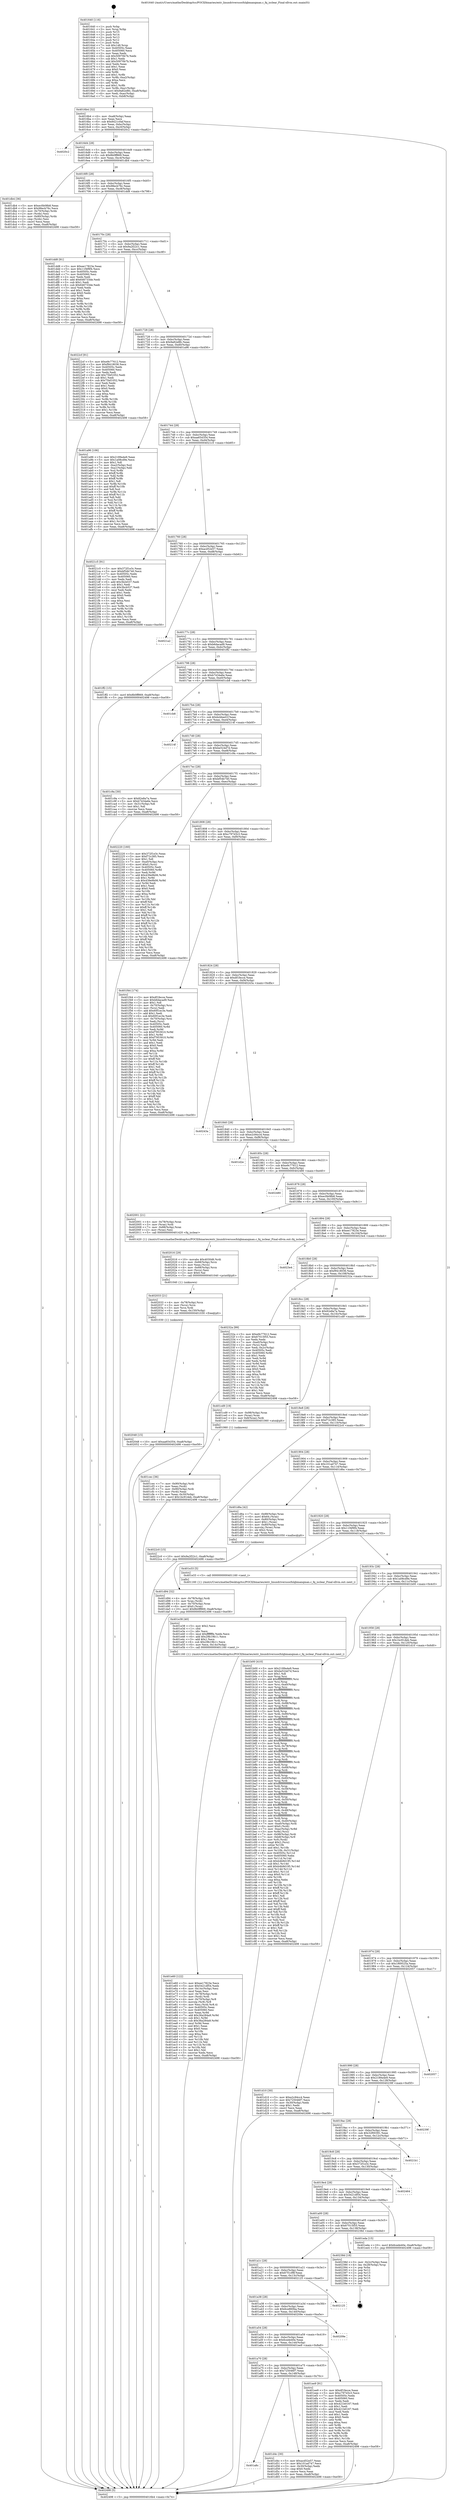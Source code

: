 digraph "0x401640" {
  label = "0x401640 (/mnt/c/Users/mathe/Desktop/tcc/POCII/binaries/extr_linuxdriverssocfslqbmanqman.c_fq_isclear_Final-ollvm.out::main(0))"
  labelloc = "t"
  node[shape=record]

  Entry [label="",width=0.3,height=0.3,shape=circle,fillcolor=black,style=filled]
  "0x4016b4" [label="{
     0x4016b4 [32]\l
     | [instrs]\l
     &nbsp;&nbsp;0x4016b4 \<+6\>: mov -0xa8(%rbp),%eax\l
     &nbsp;&nbsp;0x4016ba \<+2\>: mov %eax,%ecx\l
     &nbsp;&nbsp;0x4016bc \<+6\>: sub $0x8421c0af,%ecx\l
     &nbsp;&nbsp;0x4016c2 \<+6\>: mov %eax,-0xbc(%rbp)\l
     &nbsp;&nbsp;0x4016c8 \<+6\>: mov %ecx,-0xc0(%rbp)\l
     &nbsp;&nbsp;0x4016ce \<+6\>: je 00000000004020c2 \<main+0xa82\>\l
  }"]
  "0x4020c2" [label="{
     0x4020c2\l
  }", style=dashed]
  "0x4016d4" [label="{
     0x4016d4 [28]\l
     | [instrs]\l
     &nbsp;&nbsp;0x4016d4 \<+5\>: jmp 00000000004016d9 \<main+0x99\>\l
     &nbsp;&nbsp;0x4016d9 \<+6\>: mov -0xbc(%rbp),%eax\l
     &nbsp;&nbsp;0x4016df \<+5\>: sub $0x8b0ff869,%eax\l
     &nbsp;&nbsp;0x4016e4 \<+6\>: mov %eax,-0xc4(%rbp)\l
     &nbsp;&nbsp;0x4016ea \<+6\>: je 0000000000401db4 \<main+0x774\>\l
  }"]
  Exit [label="",width=0.3,height=0.3,shape=circle,fillcolor=black,style=filled,peripheries=2]
  "0x401db4" [label="{
     0x401db4 [36]\l
     | [instrs]\l
     &nbsp;&nbsp;0x401db4 \<+5\>: mov $0xec0b08b8,%eax\l
     &nbsp;&nbsp;0x401db9 \<+5\>: mov $0x98ecb76c,%ecx\l
     &nbsp;&nbsp;0x401dbe \<+4\>: mov -0x70(%rbp),%rdx\l
     &nbsp;&nbsp;0x401dc2 \<+2\>: mov (%rdx),%esi\l
     &nbsp;&nbsp;0x401dc4 \<+4\>: mov -0x80(%rbp),%rdx\l
     &nbsp;&nbsp;0x401dc8 \<+2\>: cmp (%rdx),%esi\l
     &nbsp;&nbsp;0x401dca \<+3\>: cmovl %ecx,%eax\l
     &nbsp;&nbsp;0x401dcd \<+6\>: mov %eax,-0xa8(%rbp)\l
     &nbsp;&nbsp;0x401dd3 \<+5\>: jmp 0000000000402498 \<main+0xe58\>\l
  }"]
  "0x4016f0" [label="{
     0x4016f0 [28]\l
     | [instrs]\l
     &nbsp;&nbsp;0x4016f0 \<+5\>: jmp 00000000004016f5 \<main+0xb5\>\l
     &nbsp;&nbsp;0x4016f5 \<+6\>: mov -0xbc(%rbp),%eax\l
     &nbsp;&nbsp;0x4016fb \<+5\>: sub $0x98ecb76c,%eax\l
     &nbsp;&nbsp;0x401700 \<+6\>: mov %eax,-0xc8(%rbp)\l
     &nbsp;&nbsp;0x401706 \<+6\>: je 0000000000401dd8 \<main+0x798\>\l
  }"]
  "0x402048" [label="{
     0x402048 [15]\l
     | [instrs]\l
     &nbsp;&nbsp;0x402048 \<+10\>: movl $0xaa654354,-0xa8(%rbp)\l
     &nbsp;&nbsp;0x402052 \<+5\>: jmp 0000000000402498 \<main+0xe58\>\l
  }"]
  "0x401dd8" [label="{
     0x401dd8 [91]\l
     | [instrs]\l
     &nbsp;&nbsp;0x401dd8 \<+5\>: mov $0xee17823e,%eax\l
     &nbsp;&nbsp;0x401ddd \<+5\>: mov $0x11f4f9f4,%ecx\l
     &nbsp;&nbsp;0x401de2 \<+7\>: mov 0x40505c,%edx\l
     &nbsp;&nbsp;0x401de9 \<+7\>: mov 0x405060,%esi\l
     &nbsp;&nbsp;0x401df0 \<+2\>: mov %edx,%edi\l
     &nbsp;&nbsp;0x401df2 \<+6\>: add $0x646733de,%edi\l
     &nbsp;&nbsp;0x401df8 \<+3\>: sub $0x1,%edi\l
     &nbsp;&nbsp;0x401dfb \<+6\>: sub $0x646733de,%edi\l
     &nbsp;&nbsp;0x401e01 \<+3\>: imul %edi,%edx\l
     &nbsp;&nbsp;0x401e04 \<+3\>: and $0x1,%edx\l
     &nbsp;&nbsp;0x401e07 \<+3\>: cmp $0x0,%edx\l
     &nbsp;&nbsp;0x401e0a \<+4\>: sete %r8b\l
     &nbsp;&nbsp;0x401e0e \<+3\>: cmp $0xa,%esi\l
     &nbsp;&nbsp;0x401e11 \<+4\>: setl %r9b\l
     &nbsp;&nbsp;0x401e15 \<+3\>: mov %r8b,%r10b\l
     &nbsp;&nbsp;0x401e18 \<+3\>: and %r9b,%r10b\l
     &nbsp;&nbsp;0x401e1b \<+3\>: xor %r9b,%r8b\l
     &nbsp;&nbsp;0x401e1e \<+3\>: or %r8b,%r10b\l
     &nbsp;&nbsp;0x401e21 \<+4\>: test $0x1,%r10b\l
     &nbsp;&nbsp;0x401e25 \<+3\>: cmovne %ecx,%eax\l
     &nbsp;&nbsp;0x401e28 \<+6\>: mov %eax,-0xa8(%rbp)\l
     &nbsp;&nbsp;0x401e2e \<+5\>: jmp 0000000000402498 \<main+0xe58\>\l
  }"]
  "0x40170c" [label="{
     0x40170c [28]\l
     | [instrs]\l
     &nbsp;&nbsp;0x40170c \<+5\>: jmp 0000000000401711 \<main+0xd1\>\l
     &nbsp;&nbsp;0x401711 \<+6\>: mov -0xbc(%rbp),%eax\l
     &nbsp;&nbsp;0x401717 \<+5\>: sub $0x9a2f22c1,%eax\l
     &nbsp;&nbsp;0x40171c \<+6\>: mov %eax,-0xcc(%rbp)\l
     &nbsp;&nbsp;0x401722 \<+6\>: je 00000000004022cf \<main+0xc8f\>\l
  }"]
  "0x402033" [label="{
     0x402033 [21]\l
     | [instrs]\l
     &nbsp;&nbsp;0x402033 \<+4\>: mov -0x78(%rbp),%rcx\l
     &nbsp;&nbsp;0x402037 \<+3\>: mov (%rcx),%rcx\l
     &nbsp;&nbsp;0x40203a \<+3\>: mov %rcx,%rdi\l
     &nbsp;&nbsp;0x40203d \<+6\>: mov %eax,-0x150(%rbp)\l
     &nbsp;&nbsp;0x402043 \<+5\>: call 0000000000401030 \<free@plt\>\l
     | [calls]\l
     &nbsp;&nbsp;0x401030 \{1\} (unknown)\l
  }"]
  "0x4022cf" [label="{
     0x4022cf [91]\l
     | [instrs]\l
     &nbsp;&nbsp;0x4022cf \<+5\>: mov $0xe9c77612,%eax\l
     &nbsp;&nbsp;0x4022d4 \<+5\>: mov $0xf9418036,%ecx\l
     &nbsp;&nbsp;0x4022d9 \<+7\>: mov 0x40505c,%edx\l
     &nbsp;&nbsp;0x4022e0 \<+7\>: mov 0x405060,%esi\l
     &nbsp;&nbsp;0x4022e7 \<+2\>: mov %edx,%edi\l
     &nbsp;&nbsp;0x4022e9 \<+6\>: add $0x75bf1052,%edi\l
     &nbsp;&nbsp;0x4022ef \<+3\>: sub $0x1,%edi\l
     &nbsp;&nbsp;0x4022f2 \<+6\>: sub $0x75bf1052,%edi\l
     &nbsp;&nbsp;0x4022f8 \<+3\>: imul %edi,%edx\l
     &nbsp;&nbsp;0x4022fb \<+3\>: and $0x1,%edx\l
     &nbsp;&nbsp;0x4022fe \<+3\>: cmp $0x0,%edx\l
     &nbsp;&nbsp;0x402301 \<+4\>: sete %r8b\l
     &nbsp;&nbsp;0x402305 \<+3\>: cmp $0xa,%esi\l
     &nbsp;&nbsp;0x402308 \<+4\>: setl %r9b\l
     &nbsp;&nbsp;0x40230c \<+3\>: mov %r8b,%r10b\l
     &nbsp;&nbsp;0x40230f \<+3\>: and %r9b,%r10b\l
     &nbsp;&nbsp;0x402312 \<+3\>: xor %r9b,%r8b\l
     &nbsp;&nbsp;0x402315 \<+3\>: or %r8b,%r10b\l
     &nbsp;&nbsp;0x402318 \<+4\>: test $0x1,%r10b\l
     &nbsp;&nbsp;0x40231c \<+3\>: cmovne %ecx,%eax\l
     &nbsp;&nbsp;0x40231f \<+6\>: mov %eax,-0xa8(%rbp)\l
     &nbsp;&nbsp;0x402325 \<+5\>: jmp 0000000000402498 \<main+0xe58\>\l
  }"]
  "0x401728" [label="{
     0x401728 [28]\l
     | [instrs]\l
     &nbsp;&nbsp;0x401728 \<+5\>: jmp 000000000040172d \<main+0xed\>\l
     &nbsp;&nbsp;0x40172d \<+6\>: mov -0xbc(%rbp),%eax\l
     &nbsp;&nbsp;0x401733 \<+5\>: sub $0x9a82e8fc,%eax\l
     &nbsp;&nbsp;0x401738 \<+6\>: mov %eax,-0xd0(%rbp)\l
     &nbsp;&nbsp;0x40173e \<+6\>: je 0000000000401a96 \<main+0x456\>\l
  }"]
  "0x402016" [label="{
     0x402016 [29]\l
     | [instrs]\l
     &nbsp;&nbsp;0x402016 \<+10\>: movabs $0x4030d6,%rdi\l
     &nbsp;&nbsp;0x402020 \<+4\>: mov -0x68(%rbp),%rcx\l
     &nbsp;&nbsp;0x402024 \<+2\>: mov %eax,(%rcx)\l
     &nbsp;&nbsp;0x402026 \<+4\>: mov -0x68(%rbp),%rcx\l
     &nbsp;&nbsp;0x40202a \<+2\>: mov (%rcx),%esi\l
     &nbsp;&nbsp;0x40202c \<+2\>: mov $0x0,%al\l
     &nbsp;&nbsp;0x40202e \<+5\>: call 0000000000401040 \<printf@plt\>\l
     | [calls]\l
     &nbsp;&nbsp;0x401040 \{1\} (unknown)\l
  }"]
  "0x401a96" [label="{
     0x401a96 [106]\l
     | [instrs]\l
     &nbsp;&nbsp;0x401a96 \<+5\>: mov $0x2189a4e9,%eax\l
     &nbsp;&nbsp;0x401a9b \<+5\>: mov $0x1a08cd9e,%ecx\l
     &nbsp;&nbsp;0x401aa0 \<+2\>: mov $0x1,%dl\l
     &nbsp;&nbsp;0x401aa2 \<+7\>: mov -0xa2(%rbp),%sil\l
     &nbsp;&nbsp;0x401aa9 \<+7\>: mov -0xa1(%rbp),%dil\l
     &nbsp;&nbsp;0x401ab0 \<+3\>: mov %sil,%r8b\l
     &nbsp;&nbsp;0x401ab3 \<+4\>: xor $0xff,%r8b\l
     &nbsp;&nbsp;0x401ab7 \<+3\>: mov %dil,%r9b\l
     &nbsp;&nbsp;0x401aba \<+4\>: xor $0xff,%r9b\l
     &nbsp;&nbsp;0x401abe \<+3\>: xor $0x1,%dl\l
     &nbsp;&nbsp;0x401ac1 \<+3\>: mov %r8b,%r10b\l
     &nbsp;&nbsp;0x401ac4 \<+4\>: and $0xff,%r10b\l
     &nbsp;&nbsp;0x401ac8 \<+3\>: and %dl,%sil\l
     &nbsp;&nbsp;0x401acb \<+3\>: mov %r9b,%r11b\l
     &nbsp;&nbsp;0x401ace \<+4\>: and $0xff,%r11b\l
     &nbsp;&nbsp;0x401ad2 \<+3\>: and %dl,%dil\l
     &nbsp;&nbsp;0x401ad5 \<+3\>: or %sil,%r10b\l
     &nbsp;&nbsp;0x401ad8 \<+3\>: or %dil,%r11b\l
     &nbsp;&nbsp;0x401adb \<+3\>: xor %r11b,%r10b\l
     &nbsp;&nbsp;0x401ade \<+3\>: or %r9b,%r8b\l
     &nbsp;&nbsp;0x401ae1 \<+4\>: xor $0xff,%r8b\l
     &nbsp;&nbsp;0x401ae5 \<+3\>: or $0x1,%dl\l
     &nbsp;&nbsp;0x401ae8 \<+3\>: and %dl,%r8b\l
     &nbsp;&nbsp;0x401aeb \<+3\>: or %r8b,%r10b\l
     &nbsp;&nbsp;0x401aee \<+4\>: test $0x1,%r10b\l
     &nbsp;&nbsp;0x401af2 \<+3\>: cmovne %ecx,%eax\l
     &nbsp;&nbsp;0x401af5 \<+6\>: mov %eax,-0xa8(%rbp)\l
     &nbsp;&nbsp;0x401afb \<+5\>: jmp 0000000000402498 \<main+0xe58\>\l
  }"]
  "0x401744" [label="{
     0x401744 [28]\l
     | [instrs]\l
     &nbsp;&nbsp;0x401744 \<+5\>: jmp 0000000000401749 \<main+0x109\>\l
     &nbsp;&nbsp;0x401749 \<+6\>: mov -0xbc(%rbp),%eax\l
     &nbsp;&nbsp;0x40174f \<+5\>: sub $0xaa654354,%eax\l
     &nbsp;&nbsp;0x401754 \<+6\>: mov %eax,-0xd4(%rbp)\l
     &nbsp;&nbsp;0x40175a \<+6\>: je 00000000004021c5 \<main+0xb85\>\l
  }"]
  "0x402498" [label="{
     0x402498 [5]\l
     | [instrs]\l
     &nbsp;&nbsp;0x402498 \<+5\>: jmp 00000000004016b4 \<main+0x74\>\l
  }"]
  "0x401640" [label="{
     0x401640 [116]\l
     | [instrs]\l
     &nbsp;&nbsp;0x401640 \<+1\>: push %rbp\l
     &nbsp;&nbsp;0x401641 \<+3\>: mov %rsp,%rbp\l
     &nbsp;&nbsp;0x401644 \<+2\>: push %r15\l
     &nbsp;&nbsp;0x401646 \<+2\>: push %r14\l
     &nbsp;&nbsp;0x401648 \<+2\>: push %r13\l
     &nbsp;&nbsp;0x40164a \<+2\>: push %r12\l
     &nbsp;&nbsp;0x40164c \<+1\>: push %rbx\l
     &nbsp;&nbsp;0x40164d \<+7\>: sub $0x148,%rsp\l
     &nbsp;&nbsp;0x401654 \<+7\>: mov 0x40505c,%eax\l
     &nbsp;&nbsp;0x40165b \<+7\>: mov 0x405060,%ecx\l
     &nbsp;&nbsp;0x401662 \<+2\>: mov %eax,%edx\l
     &nbsp;&nbsp;0x401664 \<+6\>: sub $0x50970b7b,%edx\l
     &nbsp;&nbsp;0x40166a \<+3\>: sub $0x1,%edx\l
     &nbsp;&nbsp;0x40166d \<+6\>: add $0x50970b7b,%edx\l
     &nbsp;&nbsp;0x401673 \<+3\>: imul %edx,%eax\l
     &nbsp;&nbsp;0x401676 \<+3\>: and $0x1,%eax\l
     &nbsp;&nbsp;0x401679 \<+3\>: cmp $0x0,%eax\l
     &nbsp;&nbsp;0x40167c \<+4\>: sete %r8b\l
     &nbsp;&nbsp;0x401680 \<+4\>: and $0x1,%r8b\l
     &nbsp;&nbsp;0x401684 \<+7\>: mov %r8b,-0xa2(%rbp)\l
     &nbsp;&nbsp;0x40168b \<+3\>: cmp $0xa,%ecx\l
     &nbsp;&nbsp;0x40168e \<+4\>: setl %r8b\l
     &nbsp;&nbsp;0x401692 \<+4\>: and $0x1,%r8b\l
     &nbsp;&nbsp;0x401696 \<+7\>: mov %r8b,-0xa1(%rbp)\l
     &nbsp;&nbsp;0x40169d \<+10\>: movl $0x9a82e8fc,-0xa8(%rbp)\l
     &nbsp;&nbsp;0x4016a7 \<+6\>: mov %edi,-0xac(%rbp)\l
     &nbsp;&nbsp;0x4016ad \<+7\>: mov %rsi,-0xb8(%rbp)\l
  }"]
  "0x401e60" [label="{
     0x401e60 [122]\l
     | [instrs]\l
     &nbsp;&nbsp;0x401e60 \<+5\>: mov $0xee17823e,%ecx\l
     &nbsp;&nbsp;0x401e65 \<+5\>: mov $0x5421df54,%edx\l
     &nbsp;&nbsp;0x401e6a \<+6\>: mov -0x14c(%rbp),%esi\l
     &nbsp;&nbsp;0x401e70 \<+3\>: imul %eax,%esi\l
     &nbsp;&nbsp;0x401e73 \<+4\>: mov -0x78(%rbp),%rdi\l
     &nbsp;&nbsp;0x401e77 \<+3\>: mov (%rdi),%rdi\l
     &nbsp;&nbsp;0x401e7a \<+4\>: mov -0x70(%rbp),%r8\l
     &nbsp;&nbsp;0x401e7e \<+3\>: movslq (%r8),%r8\l
     &nbsp;&nbsp;0x401e81 \<+4\>: mov %esi,(%rdi,%r8,4)\l
     &nbsp;&nbsp;0x401e85 \<+7\>: mov 0x40505c,%eax\l
     &nbsp;&nbsp;0x401e8c \<+7\>: mov 0x405060,%esi\l
     &nbsp;&nbsp;0x401e93 \<+3\>: mov %eax,%r9d\l
     &nbsp;&nbsp;0x401e96 \<+7\>: add $0x36a284a9,%r9d\l
     &nbsp;&nbsp;0x401e9d \<+4\>: sub $0x1,%r9d\l
     &nbsp;&nbsp;0x401ea1 \<+7\>: sub $0x36a284a9,%r9d\l
     &nbsp;&nbsp;0x401ea8 \<+4\>: imul %r9d,%eax\l
     &nbsp;&nbsp;0x401eac \<+3\>: and $0x1,%eax\l
     &nbsp;&nbsp;0x401eaf \<+3\>: cmp $0x0,%eax\l
     &nbsp;&nbsp;0x401eb2 \<+4\>: sete %r10b\l
     &nbsp;&nbsp;0x401eb6 \<+3\>: cmp $0xa,%esi\l
     &nbsp;&nbsp;0x401eb9 \<+4\>: setl %r11b\l
     &nbsp;&nbsp;0x401ebd \<+3\>: mov %r10b,%bl\l
     &nbsp;&nbsp;0x401ec0 \<+3\>: and %r11b,%bl\l
     &nbsp;&nbsp;0x401ec3 \<+3\>: xor %r11b,%r10b\l
     &nbsp;&nbsp;0x401ec6 \<+3\>: or %r10b,%bl\l
     &nbsp;&nbsp;0x401ec9 \<+3\>: test $0x1,%bl\l
     &nbsp;&nbsp;0x401ecc \<+3\>: cmovne %edx,%ecx\l
     &nbsp;&nbsp;0x401ecf \<+6\>: mov %ecx,-0xa8(%rbp)\l
     &nbsp;&nbsp;0x401ed5 \<+5\>: jmp 0000000000402498 \<main+0xe58\>\l
  }"]
  "0x4021c5" [label="{
     0x4021c5 [91]\l
     | [instrs]\l
     &nbsp;&nbsp;0x4021c5 \<+5\>: mov $0x372f1e3c,%eax\l
     &nbsp;&nbsp;0x4021ca \<+5\>: mov $0xbf54b740,%ecx\l
     &nbsp;&nbsp;0x4021cf \<+7\>: mov 0x40505c,%edx\l
     &nbsp;&nbsp;0x4021d6 \<+7\>: mov 0x405060,%esi\l
     &nbsp;&nbsp;0x4021dd \<+2\>: mov %edx,%edi\l
     &nbsp;&nbsp;0x4021df \<+6\>: add $0x3bcb537,%edi\l
     &nbsp;&nbsp;0x4021e5 \<+3\>: sub $0x1,%edi\l
     &nbsp;&nbsp;0x4021e8 \<+6\>: sub $0x3bcb537,%edi\l
     &nbsp;&nbsp;0x4021ee \<+3\>: imul %edi,%edx\l
     &nbsp;&nbsp;0x4021f1 \<+3\>: and $0x1,%edx\l
     &nbsp;&nbsp;0x4021f4 \<+3\>: cmp $0x0,%edx\l
     &nbsp;&nbsp;0x4021f7 \<+4\>: sete %r8b\l
     &nbsp;&nbsp;0x4021fb \<+3\>: cmp $0xa,%esi\l
     &nbsp;&nbsp;0x4021fe \<+4\>: setl %r9b\l
     &nbsp;&nbsp;0x402202 \<+3\>: mov %r8b,%r10b\l
     &nbsp;&nbsp;0x402205 \<+3\>: and %r9b,%r10b\l
     &nbsp;&nbsp;0x402208 \<+3\>: xor %r9b,%r8b\l
     &nbsp;&nbsp;0x40220b \<+3\>: or %r8b,%r10b\l
     &nbsp;&nbsp;0x40220e \<+4\>: test $0x1,%r10b\l
     &nbsp;&nbsp;0x402212 \<+3\>: cmovne %ecx,%eax\l
     &nbsp;&nbsp;0x402215 \<+6\>: mov %eax,-0xa8(%rbp)\l
     &nbsp;&nbsp;0x40221b \<+5\>: jmp 0000000000402498 \<main+0xe58\>\l
  }"]
  "0x401760" [label="{
     0x401760 [28]\l
     | [instrs]\l
     &nbsp;&nbsp;0x401760 \<+5\>: jmp 0000000000401765 \<main+0x125\>\l
     &nbsp;&nbsp;0x401765 \<+6\>: mov -0xbc(%rbp),%eax\l
     &nbsp;&nbsp;0x40176b \<+5\>: sub $0xacd52e57,%eax\l
     &nbsp;&nbsp;0x401770 \<+6\>: mov %eax,-0xd8(%rbp)\l
     &nbsp;&nbsp;0x401776 \<+6\>: je 00000000004021a2 \<main+0xb62\>\l
  }"]
  "0x401e38" [label="{
     0x401e38 [40]\l
     | [instrs]\l
     &nbsp;&nbsp;0x401e38 \<+5\>: mov $0x2,%ecx\l
     &nbsp;&nbsp;0x401e3d \<+1\>: cltd\l
     &nbsp;&nbsp;0x401e3e \<+2\>: idiv %ecx\l
     &nbsp;&nbsp;0x401e40 \<+6\>: imul $0xfffffffe,%edx,%ecx\l
     &nbsp;&nbsp;0x401e46 \<+6\>: add $0x29b19b11,%ecx\l
     &nbsp;&nbsp;0x401e4c \<+3\>: add $0x1,%ecx\l
     &nbsp;&nbsp;0x401e4f \<+6\>: sub $0x29b19b11,%ecx\l
     &nbsp;&nbsp;0x401e55 \<+6\>: mov %ecx,-0x14c(%rbp)\l
     &nbsp;&nbsp;0x401e5b \<+5\>: call 0000000000401160 \<next_i\>\l
     | [calls]\l
     &nbsp;&nbsp;0x401160 \{1\} (/mnt/c/Users/mathe/Desktop/tcc/POCII/binaries/extr_linuxdriverssocfslqbmanqman.c_fq_isclear_Final-ollvm.out::next_i)\l
  }"]
  "0x4021a2" [label="{
     0x4021a2\l
  }", style=dashed]
  "0x40177c" [label="{
     0x40177c [28]\l
     | [instrs]\l
     &nbsp;&nbsp;0x40177c \<+5\>: jmp 0000000000401781 \<main+0x141\>\l
     &nbsp;&nbsp;0x401781 \<+6\>: mov -0xbc(%rbp),%eax\l
     &nbsp;&nbsp;0x401787 \<+5\>: sub $0xb6dacad9,%eax\l
     &nbsp;&nbsp;0x40178c \<+6\>: mov %eax,-0xdc(%rbp)\l
     &nbsp;&nbsp;0x401792 \<+6\>: je 0000000000401ff2 \<main+0x9b2\>\l
  }"]
  "0x401d94" [label="{
     0x401d94 [32]\l
     | [instrs]\l
     &nbsp;&nbsp;0x401d94 \<+4\>: mov -0x78(%rbp),%rdi\l
     &nbsp;&nbsp;0x401d98 \<+3\>: mov %rax,(%rdi)\l
     &nbsp;&nbsp;0x401d9b \<+4\>: mov -0x70(%rbp),%rax\l
     &nbsp;&nbsp;0x401d9f \<+6\>: movl $0x0,(%rax)\l
     &nbsp;&nbsp;0x401da5 \<+10\>: movl $0x8b0ff869,-0xa8(%rbp)\l
     &nbsp;&nbsp;0x401daf \<+5\>: jmp 0000000000402498 \<main+0xe58\>\l
  }"]
  "0x401ff2" [label="{
     0x401ff2 [15]\l
     | [instrs]\l
     &nbsp;&nbsp;0x401ff2 \<+10\>: movl $0x8b0ff869,-0xa8(%rbp)\l
     &nbsp;&nbsp;0x401ffc \<+5\>: jmp 0000000000402498 \<main+0xe58\>\l
  }"]
  "0x401798" [label="{
     0x401798 [28]\l
     | [instrs]\l
     &nbsp;&nbsp;0x401798 \<+5\>: jmp 000000000040179d \<main+0x15d\>\l
     &nbsp;&nbsp;0x40179d \<+6\>: mov -0xbc(%rbp),%eax\l
     &nbsp;&nbsp;0x4017a3 \<+5\>: sub $0xb7434a6e,%eax\l
     &nbsp;&nbsp;0x4017a8 \<+6\>: mov %eax,-0xe0(%rbp)\l
     &nbsp;&nbsp;0x4017ae \<+6\>: je 0000000000401cb8 \<main+0x678\>\l
  }"]
  "0x401a8c" [label="{
     0x401a8c\l
  }", style=dashed]
  "0x401cb8" [label="{
     0x401cb8\l
  }", style=dashed]
  "0x4017b4" [label="{
     0x4017b4 [28]\l
     | [instrs]\l
     &nbsp;&nbsp;0x4017b4 \<+5\>: jmp 00000000004017b9 \<main+0x179\>\l
     &nbsp;&nbsp;0x4017b9 \<+6\>: mov -0xbc(%rbp),%eax\l
     &nbsp;&nbsp;0x4017bf \<+5\>: sub $0xbcbbed1f,%eax\l
     &nbsp;&nbsp;0x4017c4 \<+6\>: mov %eax,-0xe4(%rbp)\l
     &nbsp;&nbsp;0x4017ca \<+6\>: je 000000000040214f \<main+0xb0f\>\l
  }"]
  "0x401d4c" [label="{
     0x401d4c [30]\l
     | [instrs]\l
     &nbsp;&nbsp;0x401d4c \<+5\>: mov $0xacd52e57,%eax\l
     &nbsp;&nbsp;0x401d51 \<+5\>: mov $0x101ad747,%ecx\l
     &nbsp;&nbsp;0x401d56 \<+3\>: mov -0x30(%rbp),%edx\l
     &nbsp;&nbsp;0x401d59 \<+3\>: cmp $0x0,%edx\l
     &nbsp;&nbsp;0x401d5c \<+3\>: cmove %ecx,%eax\l
     &nbsp;&nbsp;0x401d5f \<+6\>: mov %eax,-0xa8(%rbp)\l
     &nbsp;&nbsp;0x401d65 \<+5\>: jmp 0000000000402498 \<main+0xe58\>\l
  }"]
  "0x40214f" [label="{
     0x40214f\l
  }", style=dashed]
  "0x4017d0" [label="{
     0x4017d0 [28]\l
     | [instrs]\l
     &nbsp;&nbsp;0x4017d0 \<+5\>: jmp 00000000004017d5 \<main+0x195\>\l
     &nbsp;&nbsp;0x4017d5 \<+6\>: mov -0xbc(%rbp),%eax\l
     &nbsp;&nbsp;0x4017db \<+5\>: sub $0xbe524d7d,%eax\l
     &nbsp;&nbsp;0x4017e0 \<+6\>: mov %eax,-0xe8(%rbp)\l
     &nbsp;&nbsp;0x4017e6 \<+6\>: je 0000000000401c9a \<main+0x65a\>\l
  }"]
  "0x401a70" [label="{
     0x401a70 [28]\l
     | [instrs]\l
     &nbsp;&nbsp;0x401a70 \<+5\>: jmp 0000000000401a75 \<main+0x435\>\l
     &nbsp;&nbsp;0x401a75 \<+6\>: mov -0xbc(%rbp),%eax\l
     &nbsp;&nbsp;0x401a7b \<+5\>: sub $0x725046f7,%eax\l
     &nbsp;&nbsp;0x401a80 \<+6\>: mov %eax,-0x148(%rbp)\l
     &nbsp;&nbsp;0x401a86 \<+6\>: je 0000000000401d4c \<main+0x70c\>\l
  }"]
  "0x401c9a" [label="{
     0x401c9a [30]\l
     | [instrs]\l
     &nbsp;&nbsp;0x401c9a \<+5\>: mov $0x82e8a7a,%eax\l
     &nbsp;&nbsp;0x401c9f \<+5\>: mov $0xb7434a6e,%ecx\l
     &nbsp;&nbsp;0x401ca4 \<+3\>: mov -0x31(%rbp),%dl\l
     &nbsp;&nbsp;0x401ca7 \<+3\>: test $0x1,%dl\l
     &nbsp;&nbsp;0x401caa \<+3\>: cmovne %ecx,%eax\l
     &nbsp;&nbsp;0x401cad \<+6\>: mov %eax,-0xa8(%rbp)\l
     &nbsp;&nbsp;0x401cb3 \<+5\>: jmp 0000000000402498 \<main+0xe58\>\l
  }"]
  "0x4017ec" [label="{
     0x4017ec [28]\l
     | [instrs]\l
     &nbsp;&nbsp;0x4017ec \<+5\>: jmp 00000000004017f1 \<main+0x1b1\>\l
     &nbsp;&nbsp;0x4017f1 \<+6\>: mov -0xbc(%rbp),%eax\l
     &nbsp;&nbsp;0x4017f7 \<+5\>: sub $0xbf54b740,%eax\l
     &nbsp;&nbsp;0x4017fc \<+6\>: mov %eax,-0xec(%rbp)\l
     &nbsp;&nbsp;0x401802 \<+6\>: je 0000000000402220 \<main+0xbe0\>\l
  }"]
  "0x401ee9" [label="{
     0x401ee9 [91]\l
     | [instrs]\l
     &nbsp;&nbsp;0x401ee9 \<+5\>: mov $0xdf1fecce,%eax\l
     &nbsp;&nbsp;0x401eee \<+5\>: mov $0xc797d3c3,%ecx\l
     &nbsp;&nbsp;0x401ef3 \<+7\>: mov 0x40505c,%edx\l
     &nbsp;&nbsp;0x401efa \<+7\>: mov 0x405060,%esi\l
     &nbsp;&nbsp;0x401f01 \<+2\>: mov %edx,%edi\l
     &nbsp;&nbsp;0x401f03 \<+6\>: sub $0x421b0167,%edi\l
     &nbsp;&nbsp;0x401f09 \<+3\>: sub $0x1,%edi\l
     &nbsp;&nbsp;0x401f0c \<+6\>: add $0x421b0167,%edi\l
     &nbsp;&nbsp;0x401f12 \<+3\>: imul %edi,%edx\l
     &nbsp;&nbsp;0x401f15 \<+3\>: and $0x1,%edx\l
     &nbsp;&nbsp;0x401f18 \<+3\>: cmp $0x0,%edx\l
     &nbsp;&nbsp;0x401f1b \<+4\>: sete %r8b\l
     &nbsp;&nbsp;0x401f1f \<+3\>: cmp $0xa,%esi\l
     &nbsp;&nbsp;0x401f22 \<+4\>: setl %r9b\l
     &nbsp;&nbsp;0x401f26 \<+3\>: mov %r8b,%r10b\l
     &nbsp;&nbsp;0x401f29 \<+3\>: and %r9b,%r10b\l
     &nbsp;&nbsp;0x401f2c \<+3\>: xor %r9b,%r8b\l
     &nbsp;&nbsp;0x401f2f \<+3\>: or %r8b,%r10b\l
     &nbsp;&nbsp;0x401f32 \<+4\>: test $0x1,%r10b\l
     &nbsp;&nbsp;0x401f36 \<+3\>: cmovne %ecx,%eax\l
     &nbsp;&nbsp;0x401f39 \<+6\>: mov %eax,-0xa8(%rbp)\l
     &nbsp;&nbsp;0x401f3f \<+5\>: jmp 0000000000402498 \<main+0xe58\>\l
  }"]
  "0x402220" [label="{
     0x402220 [160]\l
     | [instrs]\l
     &nbsp;&nbsp;0x402220 \<+5\>: mov $0x372f1e3c,%eax\l
     &nbsp;&nbsp;0x402225 \<+5\>: mov $0xf72c385,%ecx\l
     &nbsp;&nbsp;0x40222a \<+2\>: mov $0x1,%dl\l
     &nbsp;&nbsp;0x40222c \<+7\>: mov -0xa0(%rbp),%rsi\l
     &nbsp;&nbsp;0x402233 \<+6\>: movl $0x0,(%rsi)\l
     &nbsp;&nbsp;0x402239 \<+7\>: mov 0x40505c,%edi\l
     &nbsp;&nbsp;0x402240 \<+8\>: mov 0x405060,%r8d\l
     &nbsp;&nbsp;0x402248 \<+3\>: mov %edi,%r9d\l
     &nbsp;&nbsp;0x40224b \<+7\>: add $0x439e9b06,%r9d\l
     &nbsp;&nbsp;0x402252 \<+4\>: sub $0x1,%r9d\l
     &nbsp;&nbsp;0x402256 \<+7\>: sub $0x439e9b06,%r9d\l
     &nbsp;&nbsp;0x40225d \<+4\>: imul %r9d,%edi\l
     &nbsp;&nbsp;0x402261 \<+3\>: and $0x1,%edi\l
     &nbsp;&nbsp;0x402264 \<+3\>: cmp $0x0,%edi\l
     &nbsp;&nbsp;0x402267 \<+4\>: sete %r10b\l
     &nbsp;&nbsp;0x40226b \<+4\>: cmp $0xa,%r8d\l
     &nbsp;&nbsp;0x40226f \<+4\>: setl %r11b\l
     &nbsp;&nbsp;0x402273 \<+3\>: mov %r10b,%bl\l
     &nbsp;&nbsp;0x402276 \<+3\>: xor $0xff,%bl\l
     &nbsp;&nbsp;0x402279 \<+3\>: mov %r11b,%r14b\l
     &nbsp;&nbsp;0x40227c \<+4\>: xor $0xff,%r14b\l
     &nbsp;&nbsp;0x402280 \<+3\>: xor $0x1,%dl\l
     &nbsp;&nbsp;0x402283 \<+3\>: mov %bl,%r15b\l
     &nbsp;&nbsp;0x402286 \<+4\>: and $0xff,%r15b\l
     &nbsp;&nbsp;0x40228a \<+3\>: and %dl,%r10b\l
     &nbsp;&nbsp;0x40228d \<+3\>: mov %r14b,%r12b\l
     &nbsp;&nbsp;0x402290 \<+4\>: and $0xff,%r12b\l
     &nbsp;&nbsp;0x402294 \<+3\>: and %dl,%r11b\l
     &nbsp;&nbsp;0x402297 \<+3\>: or %r10b,%r15b\l
     &nbsp;&nbsp;0x40229a \<+3\>: or %r11b,%r12b\l
     &nbsp;&nbsp;0x40229d \<+3\>: xor %r12b,%r15b\l
     &nbsp;&nbsp;0x4022a0 \<+3\>: or %r14b,%bl\l
     &nbsp;&nbsp;0x4022a3 \<+3\>: xor $0xff,%bl\l
     &nbsp;&nbsp;0x4022a6 \<+3\>: or $0x1,%dl\l
     &nbsp;&nbsp;0x4022a9 \<+2\>: and %dl,%bl\l
     &nbsp;&nbsp;0x4022ab \<+3\>: or %bl,%r15b\l
     &nbsp;&nbsp;0x4022ae \<+4\>: test $0x1,%r15b\l
     &nbsp;&nbsp;0x4022b2 \<+3\>: cmovne %ecx,%eax\l
     &nbsp;&nbsp;0x4022b5 \<+6\>: mov %eax,-0xa8(%rbp)\l
     &nbsp;&nbsp;0x4022bb \<+5\>: jmp 0000000000402498 \<main+0xe58\>\l
  }"]
  "0x401808" [label="{
     0x401808 [28]\l
     | [instrs]\l
     &nbsp;&nbsp;0x401808 \<+5\>: jmp 000000000040180d \<main+0x1cd\>\l
     &nbsp;&nbsp;0x40180d \<+6\>: mov -0xbc(%rbp),%eax\l
     &nbsp;&nbsp;0x401813 \<+5\>: sub $0xc797d3c3,%eax\l
     &nbsp;&nbsp;0x401818 \<+6\>: mov %eax,-0xf0(%rbp)\l
     &nbsp;&nbsp;0x40181e \<+6\>: je 0000000000401f44 \<main+0x904\>\l
  }"]
  "0x401a54" [label="{
     0x401a54 [28]\l
     | [instrs]\l
     &nbsp;&nbsp;0x401a54 \<+5\>: jmp 0000000000401a59 \<main+0x419\>\l
     &nbsp;&nbsp;0x401a59 \<+6\>: mov -0xbc(%rbp),%eax\l
     &nbsp;&nbsp;0x401a5f \<+5\>: sub $0x6cede40e,%eax\l
     &nbsp;&nbsp;0x401a64 \<+6\>: mov %eax,-0x144(%rbp)\l
     &nbsp;&nbsp;0x401a6a \<+6\>: je 0000000000401ee9 \<main+0x8a9\>\l
  }"]
  "0x401f44" [label="{
     0x401f44 [174]\l
     | [instrs]\l
     &nbsp;&nbsp;0x401f44 \<+5\>: mov $0xdf1fecce,%eax\l
     &nbsp;&nbsp;0x401f49 \<+5\>: mov $0xb6dacad9,%ecx\l
     &nbsp;&nbsp;0x401f4e \<+2\>: mov $0x1,%dl\l
     &nbsp;&nbsp;0x401f50 \<+4\>: mov -0x70(%rbp),%rsi\l
     &nbsp;&nbsp;0x401f54 \<+2\>: mov (%rsi),%edi\l
     &nbsp;&nbsp;0x401f56 \<+6\>: add $0x60f1ec3e,%edi\l
     &nbsp;&nbsp;0x401f5c \<+3\>: add $0x1,%edi\l
     &nbsp;&nbsp;0x401f5f \<+6\>: sub $0x60f1ec3e,%edi\l
     &nbsp;&nbsp;0x401f65 \<+4\>: mov -0x70(%rbp),%rsi\l
     &nbsp;&nbsp;0x401f69 \<+2\>: mov %edi,(%rsi)\l
     &nbsp;&nbsp;0x401f6b \<+7\>: mov 0x40505c,%edi\l
     &nbsp;&nbsp;0x401f72 \<+8\>: mov 0x405060,%r8d\l
     &nbsp;&nbsp;0x401f7a \<+3\>: mov %edi,%r9d\l
     &nbsp;&nbsp;0x401f7d \<+7\>: sub $0xf7953910,%r9d\l
     &nbsp;&nbsp;0x401f84 \<+4\>: sub $0x1,%r9d\l
     &nbsp;&nbsp;0x401f88 \<+7\>: add $0xf7953910,%r9d\l
     &nbsp;&nbsp;0x401f8f \<+4\>: imul %r9d,%edi\l
     &nbsp;&nbsp;0x401f93 \<+3\>: and $0x1,%edi\l
     &nbsp;&nbsp;0x401f96 \<+3\>: cmp $0x0,%edi\l
     &nbsp;&nbsp;0x401f99 \<+4\>: sete %r10b\l
     &nbsp;&nbsp;0x401f9d \<+4\>: cmp $0xa,%r8d\l
     &nbsp;&nbsp;0x401fa1 \<+4\>: setl %r11b\l
     &nbsp;&nbsp;0x401fa5 \<+3\>: mov %r10b,%bl\l
     &nbsp;&nbsp;0x401fa8 \<+3\>: xor $0xff,%bl\l
     &nbsp;&nbsp;0x401fab \<+3\>: mov %r11b,%r14b\l
     &nbsp;&nbsp;0x401fae \<+4\>: xor $0xff,%r14b\l
     &nbsp;&nbsp;0x401fb2 \<+3\>: xor $0x1,%dl\l
     &nbsp;&nbsp;0x401fb5 \<+3\>: mov %bl,%r15b\l
     &nbsp;&nbsp;0x401fb8 \<+4\>: and $0xff,%r15b\l
     &nbsp;&nbsp;0x401fbc \<+3\>: and %dl,%r10b\l
     &nbsp;&nbsp;0x401fbf \<+3\>: mov %r14b,%r12b\l
     &nbsp;&nbsp;0x401fc2 \<+4\>: and $0xff,%r12b\l
     &nbsp;&nbsp;0x401fc6 \<+3\>: and %dl,%r11b\l
     &nbsp;&nbsp;0x401fc9 \<+3\>: or %r10b,%r15b\l
     &nbsp;&nbsp;0x401fcc \<+3\>: or %r11b,%r12b\l
     &nbsp;&nbsp;0x401fcf \<+3\>: xor %r12b,%r15b\l
     &nbsp;&nbsp;0x401fd2 \<+3\>: or %r14b,%bl\l
     &nbsp;&nbsp;0x401fd5 \<+3\>: xor $0xff,%bl\l
     &nbsp;&nbsp;0x401fd8 \<+3\>: or $0x1,%dl\l
     &nbsp;&nbsp;0x401fdb \<+2\>: and %dl,%bl\l
     &nbsp;&nbsp;0x401fdd \<+3\>: or %bl,%r15b\l
     &nbsp;&nbsp;0x401fe0 \<+4\>: test $0x1,%r15b\l
     &nbsp;&nbsp;0x401fe4 \<+3\>: cmovne %ecx,%eax\l
     &nbsp;&nbsp;0x401fe7 \<+6\>: mov %eax,-0xa8(%rbp)\l
     &nbsp;&nbsp;0x401fed \<+5\>: jmp 0000000000402498 \<main+0xe58\>\l
  }"]
  "0x401824" [label="{
     0x401824 [28]\l
     | [instrs]\l
     &nbsp;&nbsp;0x401824 \<+5\>: jmp 0000000000401829 \<main+0x1e9\>\l
     &nbsp;&nbsp;0x401829 \<+6\>: mov -0xbc(%rbp),%eax\l
     &nbsp;&nbsp;0x40182f \<+5\>: sub $0xdf1fecce,%eax\l
     &nbsp;&nbsp;0x401834 \<+6\>: mov %eax,-0xf4(%rbp)\l
     &nbsp;&nbsp;0x40183a \<+6\>: je 000000000040243a \<main+0xdfa\>\l
  }"]
  "0x40209e" [label="{
     0x40209e\l
  }", style=dashed]
  "0x40243a" [label="{
     0x40243a\l
  }", style=dashed]
  "0x401840" [label="{
     0x401840 [28]\l
     | [instrs]\l
     &nbsp;&nbsp;0x401840 \<+5\>: jmp 0000000000401845 \<main+0x205\>\l
     &nbsp;&nbsp;0x401845 \<+6\>: mov -0xbc(%rbp),%eax\l
     &nbsp;&nbsp;0x40184b \<+5\>: sub $0xe2c94cc4,%eax\l
     &nbsp;&nbsp;0x401850 \<+6\>: mov %eax,-0xf8(%rbp)\l
     &nbsp;&nbsp;0x401856 \<+6\>: je 0000000000401d2e \<main+0x6ee\>\l
  }"]
  "0x401a38" [label="{
     0x401a38 [28]\l
     | [instrs]\l
     &nbsp;&nbsp;0x401a38 \<+5\>: jmp 0000000000401a3d \<main+0x3fd\>\l
     &nbsp;&nbsp;0x401a3d \<+6\>: mov -0xbc(%rbp),%eax\l
     &nbsp;&nbsp;0x401a43 \<+5\>: sub $0x6ce860ba,%eax\l
     &nbsp;&nbsp;0x401a48 \<+6\>: mov %eax,-0x140(%rbp)\l
     &nbsp;&nbsp;0x401a4e \<+6\>: je 000000000040209e \<main+0xa5e\>\l
  }"]
  "0x401d2e" [label="{
     0x401d2e\l
  }", style=dashed]
  "0x40185c" [label="{
     0x40185c [28]\l
     | [instrs]\l
     &nbsp;&nbsp;0x40185c \<+5\>: jmp 0000000000401861 \<main+0x221\>\l
     &nbsp;&nbsp;0x401861 \<+6\>: mov -0xbc(%rbp),%eax\l
     &nbsp;&nbsp;0x401867 \<+5\>: sub $0xe9c77612,%eax\l
     &nbsp;&nbsp;0x40186c \<+6\>: mov %eax,-0xfc(%rbp)\l
     &nbsp;&nbsp;0x401872 \<+6\>: je 0000000000402480 \<main+0xe40\>\l
  }"]
  "0x402125" [label="{
     0x402125\l
  }", style=dashed]
  "0x402480" [label="{
     0x402480\l
  }", style=dashed]
  "0x401878" [label="{
     0x401878 [28]\l
     | [instrs]\l
     &nbsp;&nbsp;0x401878 \<+5\>: jmp 000000000040187d \<main+0x23d\>\l
     &nbsp;&nbsp;0x40187d \<+6\>: mov -0xbc(%rbp),%eax\l
     &nbsp;&nbsp;0x401883 \<+5\>: sub $0xec0b08b8,%eax\l
     &nbsp;&nbsp;0x401888 \<+6\>: mov %eax,-0x100(%rbp)\l
     &nbsp;&nbsp;0x40188e \<+6\>: je 0000000000402001 \<main+0x9c1\>\l
  }"]
  "0x401a1c" [label="{
     0x401a1c [28]\l
     | [instrs]\l
     &nbsp;&nbsp;0x401a1c \<+5\>: jmp 0000000000401a21 \<main+0x3e1\>\l
     &nbsp;&nbsp;0x401a21 \<+6\>: mov -0xbc(%rbp),%eax\l
     &nbsp;&nbsp;0x401a27 \<+5\>: sub $0x67f1cf9f,%eax\l
     &nbsp;&nbsp;0x401a2c \<+6\>: mov %eax,-0x13c(%rbp)\l
     &nbsp;&nbsp;0x401a32 \<+6\>: je 0000000000402125 \<main+0xae5\>\l
  }"]
  "0x402001" [label="{
     0x402001 [21]\l
     | [instrs]\l
     &nbsp;&nbsp;0x402001 \<+4\>: mov -0x78(%rbp),%rax\l
     &nbsp;&nbsp;0x402005 \<+3\>: mov (%rax),%rdi\l
     &nbsp;&nbsp;0x402008 \<+7\>: mov -0x88(%rbp),%rax\l
     &nbsp;&nbsp;0x40200f \<+2\>: mov (%rax),%esi\l
     &nbsp;&nbsp;0x402011 \<+5\>: call 0000000000401420 \<fq_isclear\>\l
     | [calls]\l
     &nbsp;&nbsp;0x401420 \{1\} (/mnt/c/Users/mathe/Desktop/tcc/POCII/binaries/extr_linuxdriverssocfslqbmanqman.c_fq_isclear_Final-ollvm.out::fq_isclear)\l
  }"]
  "0x401894" [label="{
     0x401894 [28]\l
     | [instrs]\l
     &nbsp;&nbsp;0x401894 \<+5\>: jmp 0000000000401899 \<main+0x259\>\l
     &nbsp;&nbsp;0x401899 \<+6\>: mov -0xbc(%rbp),%eax\l
     &nbsp;&nbsp;0x40189f \<+5\>: sub $0xee17823e,%eax\l
     &nbsp;&nbsp;0x4018a4 \<+6\>: mov %eax,-0x104(%rbp)\l
     &nbsp;&nbsp;0x4018aa \<+6\>: je 00000000004023e4 \<main+0xda4\>\l
  }"]
  "0x40238d" [label="{
     0x40238d [18]\l
     | [instrs]\l
     &nbsp;&nbsp;0x40238d \<+3\>: mov -0x2c(%rbp),%eax\l
     &nbsp;&nbsp;0x402390 \<+4\>: lea -0x28(%rbp),%rsp\l
     &nbsp;&nbsp;0x402394 \<+1\>: pop %rbx\l
     &nbsp;&nbsp;0x402395 \<+2\>: pop %r12\l
     &nbsp;&nbsp;0x402397 \<+2\>: pop %r13\l
     &nbsp;&nbsp;0x402399 \<+2\>: pop %r14\l
     &nbsp;&nbsp;0x40239b \<+2\>: pop %r15\l
     &nbsp;&nbsp;0x40239d \<+1\>: pop %rbp\l
     &nbsp;&nbsp;0x40239e \<+1\>: ret\l
  }"]
  "0x4023e4" [label="{
     0x4023e4\l
  }", style=dashed]
  "0x4018b0" [label="{
     0x4018b0 [28]\l
     | [instrs]\l
     &nbsp;&nbsp;0x4018b0 \<+5\>: jmp 00000000004018b5 \<main+0x275\>\l
     &nbsp;&nbsp;0x4018b5 \<+6\>: mov -0xbc(%rbp),%eax\l
     &nbsp;&nbsp;0x4018bb \<+5\>: sub $0xf9418036,%eax\l
     &nbsp;&nbsp;0x4018c0 \<+6\>: mov %eax,-0x108(%rbp)\l
     &nbsp;&nbsp;0x4018c6 \<+6\>: je 000000000040232a \<main+0xcea\>\l
  }"]
  "0x401a00" [label="{
     0x401a00 [28]\l
     | [instrs]\l
     &nbsp;&nbsp;0x401a00 \<+5\>: jmp 0000000000401a05 \<main+0x3c5\>\l
     &nbsp;&nbsp;0x401a05 \<+6\>: mov -0xbc(%rbp),%eax\l
     &nbsp;&nbsp;0x401a0b \<+5\>: sub $0x67015f55,%eax\l
     &nbsp;&nbsp;0x401a10 \<+6\>: mov %eax,-0x138(%rbp)\l
     &nbsp;&nbsp;0x401a16 \<+6\>: je 000000000040238d \<main+0xd4d\>\l
  }"]
  "0x40232a" [label="{
     0x40232a [99]\l
     | [instrs]\l
     &nbsp;&nbsp;0x40232a \<+5\>: mov $0xe9c77612,%eax\l
     &nbsp;&nbsp;0x40232f \<+5\>: mov $0x67015f55,%ecx\l
     &nbsp;&nbsp;0x402334 \<+2\>: xor %edx,%edx\l
     &nbsp;&nbsp;0x402336 \<+7\>: mov -0xa0(%rbp),%rsi\l
     &nbsp;&nbsp;0x40233d \<+2\>: mov (%rsi),%edi\l
     &nbsp;&nbsp;0x40233f \<+3\>: mov %edi,-0x2c(%rbp)\l
     &nbsp;&nbsp;0x402342 \<+7\>: mov 0x40505c,%edi\l
     &nbsp;&nbsp;0x402349 \<+8\>: mov 0x405060,%r8d\l
     &nbsp;&nbsp;0x402351 \<+3\>: sub $0x1,%edx\l
     &nbsp;&nbsp;0x402354 \<+3\>: mov %edi,%r9d\l
     &nbsp;&nbsp;0x402357 \<+3\>: add %edx,%r9d\l
     &nbsp;&nbsp;0x40235a \<+4\>: imul %r9d,%edi\l
     &nbsp;&nbsp;0x40235e \<+3\>: and $0x1,%edi\l
     &nbsp;&nbsp;0x402361 \<+3\>: cmp $0x0,%edi\l
     &nbsp;&nbsp;0x402364 \<+4\>: sete %r10b\l
     &nbsp;&nbsp;0x402368 \<+4\>: cmp $0xa,%r8d\l
     &nbsp;&nbsp;0x40236c \<+4\>: setl %r11b\l
     &nbsp;&nbsp;0x402370 \<+3\>: mov %r10b,%bl\l
     &nbsp;&nbsp;0x402373 \<+3\>: and %r11b,%bl\l
     &nbsp;&nbsp;0x402376 \<+3\>: xor %r11b,%r10b\l
     &nbsp;&nbsp;0x402379 \<+3\>: or %r10b,%bl\l
     &nbsp;&nbsp;0x40237c \<+3\>: test $0x1,%bl\l
     &nbsp;&nbsp;0x40237f \<+3\>: cmovne %ecx,%eax\l
     &nbsp;&nbsp;0x402382 \<+6\>: mov %eax,-0xa8(%rbp)\l
     &nbsp;&nbsp;0x402388 \<+5\>: jmp 0000000000402498 \<main+0xe58\>\l
  }"]
  "0x4018cc" [label="{
     0x4018cc [28]\l
     | [instrs]\l
     &nbsp;&nbsp;0x4018cc \<+5\>: jmp 00000000004018d1 \<main+0x291\>\l
     &nbsp;&nbsp;0x4018d1 \<+6\>: mov -0xbc(%rbp),%eax\l
     &nbsp;&nbsp;0x4018d7 \<+5\>: sub $0x82e8a7a,%eax\l
     &nbsp;&nbsp;0x4018dc \<+6\>: mov %eax,-0x10c(%rbp)\l
     &nbsp;&nbsp;0x4018e2 \<+6\>: je 0000000000401cd9 \<main+0x699\>\l
  }"]
  "0x401eda" [label="{
     0x401eda [15]\l
     | [instrs]\l
     &nbsp;&nbsp;0x401eda \<+10\>: movl $0x6cede40e,-0xa8(%rbp)\l
     &nbsp;&nbsp;0x401ee4 \<+5\>: jmp 0000000000402498 \<main+0xe58\>\l
  }"]
  "0x401cd9" [label="{
     0x401cd9 [19]\l
     | [instrs]\l
     &nbsp;&nbsp;0x401cd9 \<+7\>: mov -0x98(%rbp),%rax\l
     &nbsp;&nbsp;0x401ce0 \<+3\>: mov (%rax),%rax\l
     &nbsp;&nbsp;0x401ce3 \<+4\>: mov 0x8(%rax),%rdi\l
     &nbsp;&nbsp;0x401ce7 \<+5\>: call 0000000000401060 \<atoi@plt\>\l
     | [calls]\l
     &nbsp;&nbsp;0x401060 \{1\} (unknown)\l
  }"]
  "0x4018e8" [label="{
     0x4018e8 [28]\l
     | [instrs]\l
     &nbsp;&nbsp;0x4018e8 \<+5\>: jmp 00000000004018ed \<main+0x2ad\>\l
     &nbsp;&nbsp;0x4018ed \<+6\>: mov -0xbc(%rbp),%eax\l
     &nbsp;&nbsp;0x4018f3 \<+5\>: sub $0xf72c385,%eax\l
     &nbsp;&nbsp;0x4018f8 \<+6\>: mov %eax,-0x110(%rbp)\l
     &nbsp;&nbsp;0x4018fe \<+6\>: je 00000000004022c0 \<main+0xc80\>\l
  }"]
  "0x4019e4" [label="{
     0x4019e4 [28]\l
     | [instrs]\l
     &nbsp;&nbsp;0x4019e4 \<+5\>: jmp 00000000004019e9 \<main+0x3a9\>\l
     &nbsp;&nbsp;0x4019e9 \<+6\>: mov -0xbc(%rbp),%eax\l
     &nbsp;&nbsp;0x4019ef \<+5\>: sub $0x5421df54,%eax\l
     &nbsp;&nbsp;0x4019f4 \<+6\>: mov %eax,-0x134(%rbp)\l
     &nbsp;&nbsp;0x4019fa \<+6\>: je 0000000000401eda \<main+0x89a\>\l
  }"]
  "0x4022c0" [label="{
     0x4022c0 [15]\l
     | [instrs]\l
     &nbsp;&nbsp;0x4022c0 \<+10\>: movl $0x9a2f22c1,-0xa8(%rbp)\l
     &nbsp;&nbsp;0x4022ca \<+5\>: jmp 0000000000402498 \<main+0xe58\>\l
  }"]
  "0x401904" [label="{
     0x401904 [28]\l
     | [instrs]\l
     &nbsp;&nbsp;0x401904 \<+5\>: jmp 0000000000401909 \<main+0x2c9\>\l
     &nbsp;&nbsp;0x401909 \<+6\>: mov -0xbc(%rbp),%eax\l
     &nbsp;&nbsp;0x40190f \<+5\>: sub $0x101ad747,%eax\l
     &nbsp;&nbsp;0x401914 \<+6\>: mov %eax,-0x114(%rbp)\l
     &nbsp;&nbsp;0x40191a \<+6\>: je 0000000000401d6a \<main+0x72a\>\l
  }"]
  "0x402464" [label="{
     0x402464\l
  }", style=dashed]
  "0x401d6a" [label="{
     0x401d6a [42]\l
     | [instrs]\l
     &nbsp;&nbsp;0x401d6a \<+7\>: mov -0x88(%rbp),%rax\l
     &nbsp;&nbsp;0x401d71 \<+6\>: movl $0x64,(%rax)\l
     &nbsp;&nbsp;0x401d77 \<+4\>: mov -0x80(%rbp),%rax\l
     &nbsp;&nbsp;0x401d7b \<+6\>: movl $0x1,(%rax)\l
     &nbsp;&nbsp;0x401d81 \<+4\>: mov -0x80(%rbp),%rax\l
     &nbsp;&nbsp;0x401d85 \<+3\>: movslq (%rax),%rax\l
     &nbsp;&nbsp;0x401d88 \<+4\>: shl $0x2,%rax\l
     &nbsp;&nbsp;0x401d8c \<+3\>: mov %rax,%rdi\l
     &nbsp;&nbsp;0x401d8f \<+5\>: call 0000000000401050 \<malloc@plt\>\l
     | [calls]\l
     &nbsp;&nbsp;0x401050 \{1\} (unknown)\l
  }"]
  "0x401920" [label="{
     0x401920 [28]\l
     | [instrs]\l
     &nbsp;&nbsp;0x401920 \<+5\>: jmp 0000000000401925 \<main+0x2e5\>\l
     &nbsp;&nbsp;0x401925 \<+6\>: mov -0xbc(%rbp),%eax\l
     &nbsp;&nbsp;0x40192b \<+5\>: sub $0x11f4f9f4,%eax\l
     &nbsp;&nbsp;0x401930 \<+6\>: mov %eax,-0x118(%rbp)\l
     &nbsp;&nbsp;0x401936 \<+6\>: je 0000000000401e33 \<main+0x7f3\>\l
  }"]
  "0x4019c8" [label="{
     0x4019c8 [28]\l
     | [instrs]\l
     &nbsp;&nbsp;0x4019c8 \<+5\>: jmp 00000000004019cd \<main+0x38d\>\l
     &nbsp;&nbsp;0x4019cd \<+6\>: mov -0xbc(%rbp),%eax\l
     &nbsp;&nbsp;0x4019d3 \<+5\>: sub $0x372f1e3c,%eax\l
     &nbsp;&nbsp;0x4019d8 \<+6\>: mov %eax,-0x130(%rbp)\l
     &nbsp;&nbsp;0x4019de \<+6\>: je 0000000000402464 \<main+0xe24\>\l
  }"]
  "0x401e33" [label="{
     0x401e33 [5]\l
     | [instrs]\l
     &nbsp;&nbsp;0x401e33 \<+5\>: call 0000000000401160 \<next_i\>\l
     | [calls]\l
     &nbsp;&nbsp;0x401160 \{1\} (/mnt/c/Users/mathe/Desktop/tcc/POCII/binaries/extr_linuxdriverssocfslqbmanqman.c_fq_isclear_Final-ollvm.out::next_i)\l
  }"]
  "0x40193c" [label="{
     0x40193c [28]\l
     | [instrs]\l
     &nbsp;&nbsp;0x40193c \<+5\>: jmp 0000000000401941 \<main+0x301\>\l
     &nbsp;&nbsp;0x401941 \<+6\>: mov -0xbc(%rbp),%eax\l
     &nbsp;&nbsp;0x401947 \<+5\>: sub $0x1a08cd9e,%eax\l
     &nbsp;&nbsp;0x40194c \<+6\>: mov %eax,-0x11c(%rbp)\l
     &nbsp;&nbsp;0x401952 \<+6\>: je 0000000000401b00 \<main+0x4c0\>\l
  }"]
  "0x4021b1" [label="{
     0x4021b1\l
  }", style=dashed]
  "0x401b00" [label="{
     0x401b00 [410]\l
     | [instrs]\l
     &nbsp;&nbsp;0x401b00 \<+5\>: mov $0x2189a4e9,%eax\l
     &nbsp;&nbsp;0x401b05 \<+5\>: mov $0xbe524d7d,%ecx\l
     &nbsp;&nbsp;0x401b0a \<+2\>: mov $0x1,%dl\l
     &nbsp;&nbsp;0x401b0c \<+3\>: mov %rsp,%rsi\l
     &nbsp;&nbsp;0x401b0f \<+4\>: add $0xfffffffffffffff0,%rsi\l
     &nbsp;&nbsp;0x401b13 \<+3\>: mov %rsi,%rsp\l
     &nbsp;&nbsp;0x401b16 \<+7\>: mov %rsi,-0xa0(%rbp)\l
     &nbsp;&nbsp;0x401b1d \<+3\>: mov %rsp,%rsi\l
     &nbsp;&nbsp;0x401b20 \<+4\>: add $0xfffffffffffffff0,%rsi\l
     &nbsp;&nbsp;0x401b24 \<+3\>: mov %rsi,%rsp\l
     &nbsp;&nbsp;0x401b27 \<+3\>: mov %rsp,%rdi\l
     &nbsp;&nbsp;0x401b2a \<+4\>: add $0xfffffffffffffff0,%rdi\l
     &nbsp;&nbsp;0x401b2e \<+3\>: mov %rdi,%rsp\l
     &nbsp;&nbsp;0x401b31 \<+7\>: mov %rdi,-0x98(%rbp)\l
     &nbsp;&nbsp;0x401b38 \<+3\>: mov %rsp,%rdi\l
     &nbsp;&nbsp;0x401b3b \<+4\>: add $0xfffffffffffffff0,%rdi\l
     &nbsp;&nbsp;0x401b3f \<+3\>: mov %rdi,%rsp\l
     &nbsp;&nbsp;0x401b42 \<+7\>: mov %rdi,-0x90(%rbp)\l
     &nbsp;&nbsp;0x401b49 \<+3\>: mov %rsp,%rdi\l
     &nbsp;&nbsp;0x401b4c \<+4\>: add $0xfffffffffffffff0,%rdi\l
     &nbsp;&nbsp;0x401b50 \<+3\>: mov %rdi,%rsp\l
     &nbsp;&nbsp;0x401b53 \<+7\>: mov %rdi,-0x88(%rbp)\l
     &nbsp;&nbsp;0x401b5a \<+3\>: mov %rsp,%rdi\l
     &nbsp;&nbsp;0x401b5d \<+4\>: add $0xfffffffffffffff0,%rdi\l
     &nbsp;&nbsp;0x401b61 \<+3\>: mov %rdi,%rsp\l
     &nbsp;&nbsp;0x401b64 \<+4\>: mov %rdi,-0x80(%rbp)\l
     &nbsp;&nbsp;0x401b68 \<+3\>: mov %rsp,%rdi\l
     &nbsp;&nbsp;0x401b6b \<+4\>: add $0xfffffffffffffff0,%rdi\l
     &nbsp;&nbsp;0x401b6f \<+3\>: mov %rdi,%rsp\l
     &nbsp;&nbsp;0x401b72 \<+4\>: mov %rdi,-0x78(%rbp)\l
     &nbsp;&nbsp;0x401b76 \<+3\>: mov %rsp,%rdi\l
     &nbsp;&nbsp;0x401b79 \<+4\>: add $0xfffffffffffffff0,%rdi\l
     &nbsp;&nbsp;0x401b7d \<+3\>: mov %rdi,%rsp\l
     &nbsp;&nbsp;0x401b80 \<+4\>: mov %rdi,-0x70(%rbp)\l
     &nbsp;&nbsp;0x401b84 \<+3\>: mov %rsp,%rdi\l
     &nbsp;&nbsp;0x401b87 \<+4\>: add $0xfffffffffffffff0,%rdi\l
     &nbsp;&nbsp;0x401b8b \<+3\>: mov %rdi,%rsp\l
     &nbsp;&nbsp;0x401b8e \<+4\>: mov %rdi,-0x68(%rbp)\l
     &nbsp;&nbsp;0x401b92 \<+3\>: mov %rsp,%rdi\l
     &nbsp;&nbsp;0x401b95 \<+4\>: add $0xfffffffffffffff0,%rdi\l
     &nbsp;&nbsp;0x401b99 \<+3\>: mov %rdi,%rsp\l
     &nbsp;&nbsp;0x401b9c \<+4\>: mov %rdi,-0x60(%rbp)\l
     &nbsp;&nbsp;0x401ba0 \<+3\>: mov %rsp,%rdi\l
     &nbsp;&nbsp;0x401ba3 \<+4\>: add $0xfffffffffffffff0,%rdi\l
     &nbsp;&nbsp;0x401ba7 \<+3\>: mov %rdi,%rsp\l
     &nbsp;&nbsp;0x401baa \<+4\>: mov %rdi,-0x58(%rbp)\l
     &nbsp;&nbsp;0x401bae \<+3\>: mov %rsp,%rdi\l
     &nbsp;&nbsp;0x401bb1 \<+4\>: add $0xfffffffffffffff0,%rdi\l
     &nbsp;&nbsp;0x401bb5 \<+3\>: mov %rdi,%rsp\l
     &nbsp;&nbsp;0x401bb8 \<+4\>: mov %rdi,-0x50(%rbp)\l
     &nbsp;&nbsp;0x401bbc \<+3\>: mov %rsp,%rdi\l
     &nbsp;&nbsp;0x401bbf \<+4\>: add $0xfffffffffffffff0,%rdi\l
     &nbsp;&nbsp;0x401bc3 \<+3\>: mov %rdi,%rsp\l
     &nbsp;&nbsp;0x401bc6 \<+4\>: mov %rdi,-0x48(%rbp)\l
     &nbsp;&nbsp;0x401bca \<+3\>: mov %rsp,%rdi\l
     &nbsp;&nbsp;0x401bcd \<+4\>: add $0xfffffffffffffff0,%rdi\l
     &nbsp;&nbsp;0x401bd1 \<+3\>: mov %rdi,%rsp\l
     &nbsp;&nbsp;0x401bd4 \<+4\>: mov %rdi,-0x40(%rbp)\l
     &nbsp;&nbsp;0x401bd8 \<+7\>: mov -0xa0(%rbp),%rdi\l
     &nbsp;&nbsp;0x401bdf \<+6\>: movl $0x0,(%rdi)\l
     &nbsp;&nbsp;0x401be5 \<+7\>: mov -0xac(%rbp),%r8d\l
     &nbsp;&nbsp;0x401bec \<+3\>: mov %r8d,(%rsi)\l
     &nbsp;&nbsp;0x401bef \<+7\>: mov -0x98(%rbp),%rdi\l
     &nbsp;&nbsp;0x401bf6 \<+7\>: mov -0xb8(%rbp),%r9\l
     &nbsp;&nbsp;0x401bfd \<+3\>: mov %r9,(%rdi)\l
     &nbsp;&nbsp;0x401c00 \<+3\>: cmpl $0x2,(%rsi)\l
     &nbsp;&nbsp;0x401c03 \<+4\>: setne %r10b\l
     &nbsp;&nbsp;0x401c07 \<+4\>: and $0x1,%r10b\l
     &nbsp;&nbsp;0x401c0b \<+4\>: mov %r10b,-0x31(%rbp)\l
     &nbsp;&nbsp;0x401c0f \<+8\>: mov 0x40505c,%r11d\l
     &nbsp;&nbsp;0x401c17 \<+7\>: mov 0x405060,%ebx\l
     &nbsp;&nbsp;0x401c1e \<+3\>: mov %r11d,%r14d\l
     &nbsp;&nbsp;0x401c21 \<+7\>: sub $0xb4b9d195,%r14d\l
     &nbsp;&nbsp;0x401c28 \<+4\>: sub $0x1,%r14d\l
     &nbsp;&nbsp;0x401c2c \<+7\>: add $0xb4b9d195,%r14d\l
     &nbsp;&nbsp;0x401c33 \<+4\>: imul %r14d,%r11d\l
     &nbsp;&nbsp;0x401c37 \<+4\>: and $0x1,%r11d\l
     &nbsp;&nbsp;0x401c3b \<+4\>: cmp $0x0,%r11d\l
     &nbsp;&nbsp;0x401c3f \<+4\>: sete %r10b\l
     &nbsp;&nbsp;0x401c43 \<+3\>: cmp $0xa,%ebx\l
     &nbsp;&nbsp;0x401c46 \<+4\>: setl %r15b\l
     &nbsp;&nbsp;0x401c4a \<+3\>: mov %r10b,%r12b\l
     &nbsp;&nbsp;0x401c4d \<+4\>: xor $0xff,%r12b\l
     &nbsp;&nbsp;0x401c51 \<+3\>: mov %r15b,%r13b\l
     &nbsp;&nbsp;0x401c54 \<+4\>: xor $0xff,%r13b\l
     &nbsp;&nbsp;0x401c58 \<+3\>: xor $0x1,%dl\l
     &nbsp;&nbsp;0x401c5b \<+3\>: mov %r12b,%sil\l
     &nbsp;&nbsp;0x401c5e \<+4\>: and $0xff,%sil\l
     &nbsp;&nbsp;0x401c62 \<+3\>: and %dl,%r10b\l
     &nbsp;&nbsp;0x401c65 \<+3\>: mov %r13b,%dil\l
     &nbsp;&nbsp;0x401c68 \<+4\>: and $0xff,%dil\l
     &nbsp;&nbsp;0x401c6c \<+3\>: and %dl,%r15b\l
     &nbsp;&nbsp;0x401c6f \<+3\>: or %r10b,%sil\l
     &nbsp;&nbsp;0x401c72 \<+3\>: or %r15b,%dil\l
     &nbsp;&nbsp;0x401c75 \<+3\>: xor %dil,%sil\l
     &nbsp;&nbsp;0x401c78 \<+3\>: or %r13b,%r12b\l
     &nbsp;&nbsp;0x401c7b \<+4\>: xor $0xff,%r12b\l
     &nbsp;&nbsp;0x401c7f \<+3\>: or $0x1,%dl\l
     &nbsp;&nbsp;0x401c82 \<+3\>: and %dl,%r12b\l
     &nbsp;&nbsp;0x401c85 \<+3\>: or %r12b,%sil\l
     &nbsp;&nbsp;0x401c88 \<+4\>: test $0x1,%sil\l
     &nbsp;&nbsp;0x401c8c \<+3\>: cmovne %ecx,%eax\l
     &nbsp;&nbsp;0x401c8f \<+6\>: mov %eax,-0xa8(%rbp)\l
     &nbsp;&nbsp;0x401c95 \<+5\>: jmp 0000000000402498 \<main+0xe58\>\l
  }"]
  "0x401958" [label="{
     0x401958 [28]\l
     | [instrs]\l
     &nbsp;&nbsp;0x401958 \<+5\>: jmp 000000000040195d \<main+0x31d\>\l
     &nbsp;&nbsp;0x40195d \<+6\>: mov -0xbc(%rbp),%eax\l
     &nbsp;&nbsp;0x401963 \<+5\>: sub $0x1bc91deb,%eax\l
     &nbsp;&nbsp;0x401968 \<+6\>: mov %eax,-0x120(%rbp)\l
     &nbsp;&nbsp;0x40196e \<+6\>: je 0000000000401d10 \<main+0x6d0\>\l
  }"]
  "0x4019ac" [label="{
     0x4019ac [28]\l
     | [instrs]\l
     &nbsp;&nbsp;0x4019ac \<+5\>: jmp 00000000004019b1 \<main+0x371\>\l
     &nbsp;&nbsp;0x4019b1 \<+6\>: mov -0xbc(%rbp),%eax\l
     &nbsp;&nbsp;0x4019b7 \<+5\>: sub $0x32f00391,%eax\l
     &nbsp;&nbsp;0x4019bc \<+6\>: mov %eax,-0x12c(%rbp)\l
     &nbsp;&nbsp;0x4019c2 \<+6\>: je 00000000004021b1 \<main+0xb71\>\l
  }"]
  "0x401cec" [label="{
     0x401cec [36]\l
     | [instrs]\l
     &nbsp;&nbsp;0x401cec \<+7\>: mov -0x90(%rbp),%rdi\l
     &nbsp;&nbsp;0x401cf3 \<+2\>: mov %eax,(%rdi)\l
     &nbsp;&nbsp;0x401cf5 \<+7\>: mov -0x90(%rbp),%rdi\l
     &nbsp;&nbsp;0x401cfc \<+2\>: mov (%rdi),%eax\l
     &nbsp;&nbsp;0x401cfe \<+3\>: mov %eax,-0x30(%rbp)\l
     &nbsp;&nbsp;0x401d01 \<+10\>: movl $0x1bc91deb,-0xa8(%rbp)\l
     &nbsp;&nbsp;0x401d0b \<+5\>: jmp 0000000000402498 \<main+0xe58\>\l
  }"]
  "0x40239f" [label="{
     0x40239f\l
  }", style=dashed]
  "0x401d10" [label="{
     0x401d10 [30]\l
     | [instrs]\l
     &nbsp;&nbsp;0x401d10 \<+5\>: mov $0xe2c94cc4,%eax\l
     &nbsp;&nbsp;0x401d15 \<+5\>: mov $0x725046f7,%ecx\l
     &nbsp;&nbsp;0x401d1a \<+3\>: mov -0x30(%rbp),%edx\l
     &nbsp;&nbsp;0x401d1d \<+3\>: cmp $0x1,%edx\l
     &nbsp;&nbsp;0x401d20 \<+3\>: cmovl %ecx,%eax\l
     &nbsp;&nbsp;0x401d23 \<+6\>: mov %eax,-0xa8(%rbp)\l
     &nbsp;&nbsp;0x401d29 \<+5\>: jmp 0000000000402498 \<main+0xe58\>\l
  }"]
  "0x401974" [label="{
     0x401974 [28]\l
     | [instrs]\l
     &nbsp;&nbsp;0x401974 \<+5\>: jmp 0000000000401979 \<main+0x339\>\l
     &nbsp;&nbsp;0x401979 \<+6\>: mov -0xbc(%rbp),%eax\l
     &nbsp;&nbsp;0x40197f \<+5\>: sub $0x1f69525a,%eax\l
     &nbsp;&nbsp;0x401984 \<+6\>: mov %eax,-0x124(%rbp)\l
     &nbsp;&nbsp;0x40198a \<+6\>: je 0000000000402057 \<main+0xa17\>\l
  }"]
  "0x401990" [label="{
     0x401990 [28]\l
     | [instrs]\l
     &nbsp;&nbsp;0x401990 \<+5\>: jmp 0000000000401995 \<main+0x355\>\l
     &nbsp;&nbsp;0x401995 \<+6\>: mov -0xbc(%rbp),%eax\l
     &nbsp;&nbsp;0x40199b \<+5\>: sub $0x2189a4e9,%eax\l
     &nbsp;&nbsp;0x4019a0 \<+6\>: mov %eax,-0x128(%rbp)\l
     &nbsp;&nbsp;0x4019a6 \<+6\>: je 000000000040239f \<main+0xd5f\>\l
  }"]
  "0x402057" [label="{
     0x402057\l
  }", style=dashed]
  Entry -> "0x401640" [label=" 1"]
  "0x4016b4" -> "0x4020c2" [label=" 0"]
  "0x4016b4" -> "0x4016d4" [label=" 22"]
  "0x40238d" -> Exit [label=" 1"]
  "0x4016d4" -> "0x401db4" [label=" 2"]
  "0x4016d4" -> "0x4016f0" [label=" 20"]
  "0x40232a" -> "0x402498" [label=" 1"]
  "0x4016f0" -> "0x401dd8" [label=" 1"]
  "0x4016f0" -> "0x40170c" [label=" 19"]
  "0x4022cf" -> "0x402498" [label=" 1"]
  "0x40170c" -> "0x4022cf" [label=" 1"]
  "0x40170c" -> "0x401728" [label=" 18"]
  "0x4022c0" -> "0x402498" [label=" 1"]
  "0x401728" -> "0x401a96" [label=" 1"]
  "0x401728" -> "0x401744" [label=" 17"]
  "0x401a96" -> "0x402498" [label=" 1"]
  "0x401640" -> "0x4016b4" [label=" 1"]
  "0x402498" -> "0x4016b4" [label=" 21"]
  "0x402220" -> "0x402498" [label=" 1"]
  "0x401744" -> "0x4021c5" [label=" 1"]
  "0x401744" -> "0x401760" [label=" 16"]
  "0x4021c5" -> "0x402498" [label=" 1"]
  "0x401760" -> "0x4021a2" [label=" 0"]
  "0x401760" -> "0x40177c" [label=" 16"]
  "0x402048" -> "0x402498" [label=" 1"]
  "0x40177c" -> "0x401ff2" [label=" 1"]
  "0x40177c" -> "0x401798" [label=" 15"]
  "0x402033" -> "0x402048" [label=" 1"]
  "0x401798" -> "0x401cb8" [label=" 0"]
  "0x401798" -> "0x4017b4" [label=" 15"]
  "0x402016" -> "0x402033" [label=" 1"]
  "0x4017b4" -> "0x40214f" [label=" 0"]
  "0x4017b4" -> "0x4017d0" [label=" 15"]
  "0x402001" -> "0x402016" [label=" 1"]
  "0x4017d0" -> "0x401c9a" [label=" 1"]
  "0x4017d0" -> "0x4017ec" [label=" 14"]
  "0x401f44" -> "0x402498" [label=" 1"]
  "0x4017ec" -> "0x402220" [label=" 1"]
  "0x4017ec" -> "0x401808" [label=" 13"]
  "0x401ee9" -> "0x402498" [label=" 1"]
  "0x401808" -> "0x401f44" [label=" 1"]
  "0x401808" -> "0x401824" [label=" 12"]
  "0x401e60" -> "0x402498" [label=" 1"]
  "0x401824" -> "0x40243a" [label=" 0"]
  "0x401824" -> "0x401840" [label=" 12"]
  "0x401e38" -> "0x401e60" [label=" 1"]
  "0x401840" -> "0x401d2e" [label=" 0"]
  "0x401840" -> "0x40185c" [label=" 12"]
  "0x401dd8" -> "0x402498" [label=" 1"]
  "0x40185c" -> "0x402480" [label=" 0"]
  "0x40185c" -> "0x401878" [label=" 12"]
  "0x401db4" -> "0x402498" [label=" 2"]
  "0x401878" -> "0x402001" [label=" 1"]
  "0x401878" -> "0x401894" [label=" 11"]
  "0x401d6a" -> "0x401d94" [label=" 1"]
  "0x401894" -> "0x4023e4" [label=" 0"]
  "0x401894" -> "0x4018b0" [label=" 11"]
  "0x401d4c" -> "0x402498" [label=" 1"]
  "0x4018b0" -> "0x40232a" [label=" 1"]
  "0x4018b0" -> "0x4018cc" [label=" 10"]
  "0x401a70" -> "0x401d4c" [label=" 1"]
  "0x4018cc" -> "0x401cd9" [label=" 1"]
  "0x4018cc" -> "0x4018e8" [label=" 9"]
  "0x401ff2" -> "0x402498" [label=" 1"]
  "0x4018e8" -> "0x4022c0" [label=" 1"]
  "0x4018e8" -> "0x401904" [label=" 8"]
  "0x401a54" -> "0x401ee9" [label=" 1"]
  "0x401904" -> "0x401d6a" [label=" 1"]
  "0x401904" -> "0x401920" [label=" 7"]
  "0x401eda" -> "0x402498" [label=" 1"]
  "0x401920" -> "0x401e33" [label=" 1"]
  "0x401920" -> "0x40193c" [label=" 6"]
  "0x401a38" -> "0x40209e" [label=" 0"]
  "0x40193c" -> "0x401b00" [label=" 1"]
  "0x40193c" -> "0x401958" [label=" 5"]
  "0x401e33" -> "0x401e38" [label=" 1"]
  "0x401b00" -> "0x402498" [label=" 1"]
  "0x401c9a" -> "0x402498" [label=" 1"]
  "0x401cd9" -> "0x401cec" [label=" 1"]
  "0x401cec" -> "0x402498" [label=" 1"]
  "0x401a1c" -> "0x402125" [label=" 0"]
  "0x401958" -> "0x401d10" [label=" 1"]
  "0x401958" -> "0x401974" [label=" 4"]
  "0x401d10" -> "0x402498" [label=" 1"]
  "0x401d94" -> "0x402498" [label=" 1"]
  "0x401974" -> "0x402057" [label=" 0"]
  "0x401974" -> "0x401990" [label=" 4"]
  "0x401a00" -> "0x401a1c" [label=" 2"]
  "0x401990" -> "0x40239f" [label=" 0"]
  "0x401990" -> "0x4019ac" [label=" 4"]
  "0x401a1c" -> "0x401a38" [label=" 2"]
  "0x4019ac" -> "0x4021b1" [label=" 0"]
  "0x4019ac" -> "0x4019c8" [label=" 4"]
  "0x401a38" -> "0x401a54" [label=" 2"]
  "0x4019c8" -> "0x402464" [label=" 0"]
  "0x4019c8" -> "0x4019e4" [label=" 4"]
  "0x401a54" -> "0x401a70" [label=" 1"]
  "0x4019e4" -> "0x401eda" [label=" 1"]
  "0x4019e4" -> "0x401a00" [label=" 3"]
  "0x401a70" -> "0x401a8c" [label=" 0"]
  "0x401a00" -> "0x40238d" [label=" 1"]
}
